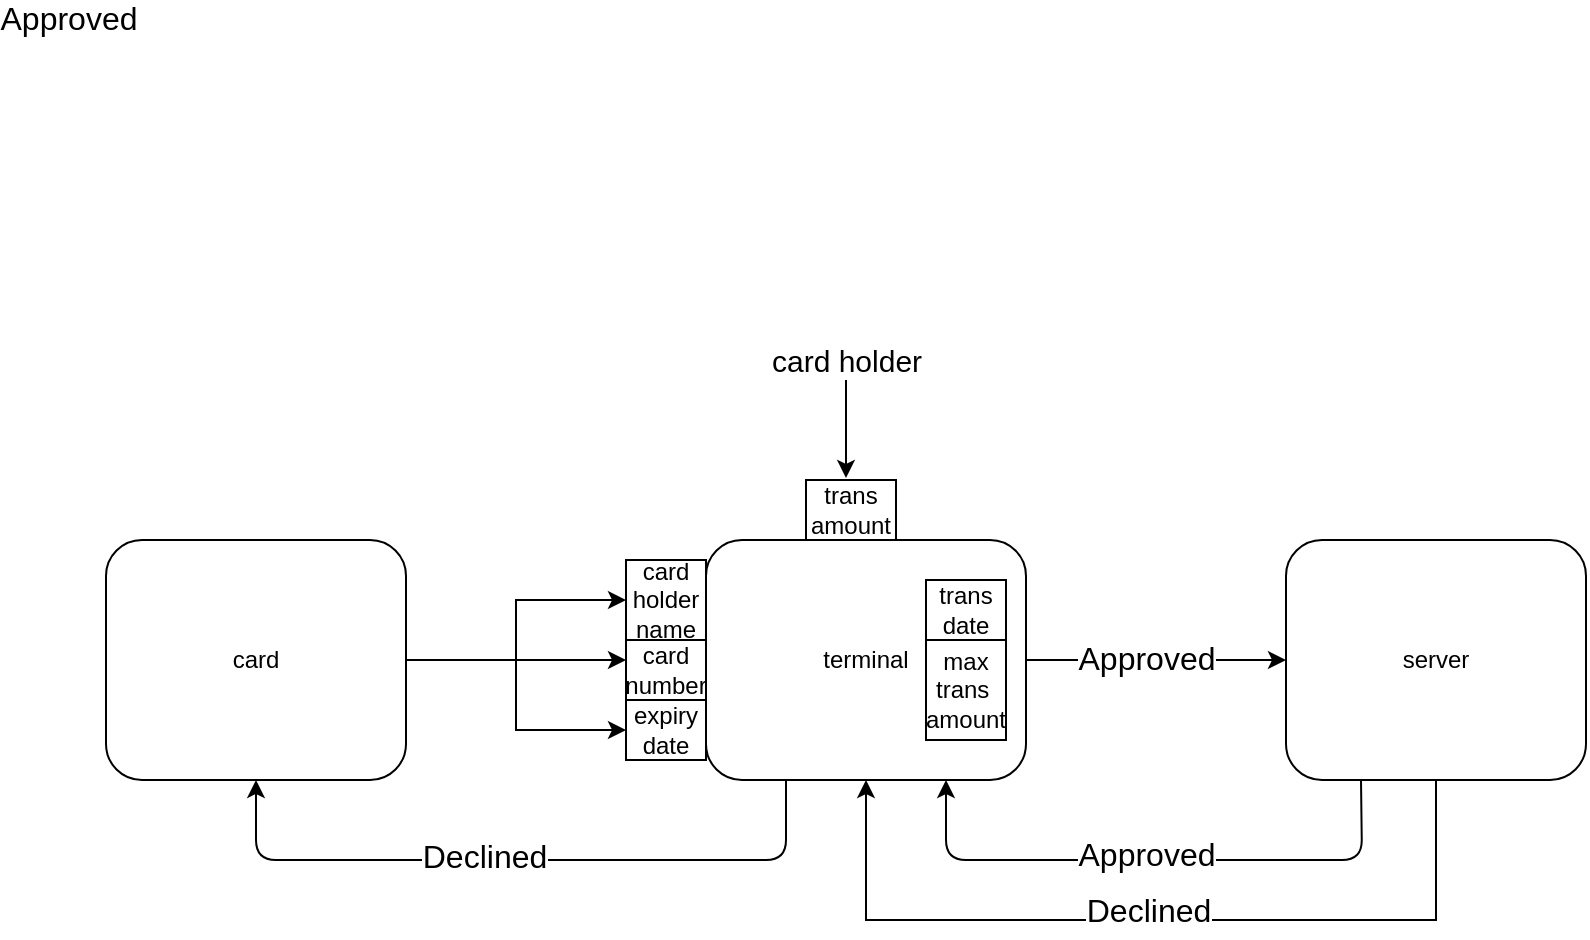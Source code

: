 <mxfile version="13.6.9" type="device"><diagram id="80TCzBsXw8BxnkUgqmMr" name="Page-1"><mxGraphModel dx="1775" dy="1607" grid="1" gridSize="10" guides="1" tooltips="1" connect="1" arrows="1" fold="1" page="1" pageScale="1" pageWidth="850" pageHeight="1100" math="0" shadow="0"><root><mxCell id="0"/><mxCell id="1" parent="0"/><mxCell id="_xXkitsF6Pq80NrmnbA8-22" value="" style="edgeStyle=orthogonalEdgeStyle;rounded=0;orthogonalLoop=1;jettySize=auto;html=1;entryX=0;entryY=0.5;entryDx=0;entryDy=0;exitX=1;exitY=0.5;exitDx=0;exitDy=0;" edge="1" parent="1" source="_xXkitsF6Pq80NrmnbA8-2" target="_xXkitsF6Pq80NrmnbA8-3"><mxGeometry relative="1" as="geometry"><mxPoint x="620" y="220" as="targetPoint"/></mxGeometry></mxCell><mxCell id="_xXkitsF6Pq80NrmnbA8-34" value="Approved" style="edgeLabel;html=1;align=center;verticalAlign=middle;resizable=0;points=[];fontSize=16;" vertex="1" connectable="0" parent="_xXkitsF6Pq80NrmnbA8-22"><mxGeometry x="-0.314" y="1" relative="1" as="geometry"><mxPoint x="15" as="offset"/></mxGeometry></mxCell><mxCell id="_xXkitsF6Pq80NrmnbA8-1" value="card" style="rounded=1;whiteSpace=wrap;html=1;" vertex="1" parent="1"><mxGeometry x="30" y="160" width="150" height="120" as="geometry"/></mxCell><mxCell id="_xXkitsF6Pq80NrmnbA8-2" value="terminal" style="rounded=1;whiteSpace=wrap;html=1;" vertex="1" parent="1"><mxGeometry x="330" y="160" width="160" height="120" as="geometry"/></mxCell><mxCell id="_xXkitsF6Pq80NrmnbA8-24" value="" style="edgeStyle=orthogonalEdgeStyle;rounded=0;orthogonalLoop=1;jettySize=auto;html=1;entryX=0.5;entryY=1;entryDx=0;entryDy=0;" edge="1" parent="1" source="_xXkitsF6Pq80NrmnbA8-3" target="_xXkitsF6Pq80NrmnbA8-2"><mxGeometry relative="1" as="geometry"><mxPoint x="695" y="400" as="targetPoint"/><Array as="points"><mxPoint x="695" y="350"/><mxPoint x="410" y="350"/></Array></mxGeometry></mxCell><mxCell id="_xXkitsF6Pq80NrmnbA8-27" value="Declined" style="edgeLabel;html=1;align=center;verticalAlign=middle;resizable=0;points=[];fontSize=16;" vertex="1" connectable="0" parent="_xXkitsF6Pq80NrmnbA8-24"><mxGeometry x="-0.087" y="3" relative="1" as="geometry"><mxPoint x="-20" y="-8" as="offset"/></mxGeometry></mxCell><mxCell id="_xXkitsF6Pq80NrmnbA8-3" value="server" style="rounded=1;whiteSpace=wrap;html=1;" vertex="1" parent="1"><mxGeometry x="620" y="160" width="150" height="120" as="geometry"/></mxCell><mxCell id="_xXkitsF6Pq80NrmnbA8-8" value="" style="group" vertex="1" connectable="0" parent="1"><mxGeometry x="290" y="170" width="40" height="100" as="geometry"/></mxCell><mxCell id="_xXkitsF6Pq80NrmnbA8-5" value="card holder name" style="rounded=0;whiteSpace=wrap;html=1;" vertex="1" parent="_xXkitsF6Pq80NrmnbA8-8"><mxGeometry width="40" height="40" as="geometry"/></mxCell><mxCell id="_xXkitsF6Pq80NrmnbA8-6" value="card number" style="rounded=0;whiteSpace=wrap;html=1;" vertex="1" parent="_xXkitsF6Pq80NrmnbA8-8"><mxGeometry y="40" width="40" height="30" as="geometry"/></mxCell><mxCell id="_xXkitsF6Pq80NrmnbA8-7" value="expiry date" style="rounded=0;whiteSpace=wrap;html=1;" vertex="1" parent="_xXkitsF6Pq80NrmnbA8-8"><mxGeometry y="70" width="40" height="30" as="geometry"/></mxCell><mxCell id="_xXkitsF6Pq80NrmnbA8-10" value="" style="edgeStyle=orthogonalEdgeStyle;rounded=0;orthogonalLoop=1;jettySize=auto;html=1;" edge="1" parent="1" source="_xXkitsF6Pq80NrmnbA8-1" target="_xXkitsF6Pq80NrmnbA8-5"><mxGeometry relative="1" as="geometry"/></mxCell><mxCell id="_xXkitsF6Pq80NrmnbA8-11" value="" style="edgeStyle=orthogonalEdgeStyle;rounded=0;orthogonalLoop=1;jettySize=auto;html=1;" edge="1" parent="1" source="_xXkitsF6Pq80NrmnbA8-1" target="_xXkitsF6Pq80NrmnbA8-6"><mxGeometry relative="1" as="geometry"><Array as="points"><mxPoint x="250" y="220"/><mxPoint x="250" y="220"/></Array></mxGeometry></mxCell><mxCell id="_xXkitsF6Pq80NrmnbA8-12" value="" style="edgeStyle=orthogonalEdgeStyle;rounded=0;orthogonalLoop=1;jettySize=auto;html=1;" edge="1" parent="1" source="_xXkitsF6Pq80NrmnbA8-1" target="_xXkitsF6Pq80NrmnbA8-7"><mxGeometry relative="1" as="geometry"/></mxCell><mxCell id="_xXkitsF6Pq80NrmnbA8-16" value="" style="group" vertex="1" connectable="0" parent="1"><mxGeometry x="440" y="180" width="40" height="80" as="geometry"/></mxCell><mxCell id="_xXkitsF6Pq80NrmnbA8-13" value="trans&lt;br&gt;date" style="rounded=0;whiteSpace=wrap;html=1;" vertex="1" parent="_xXkitsF6Pq80NrmnbA8-16"><mxGeometry width="40" height="30" as="geometry"/></mxCell><mxCell id="_xXkitsF6Pq80NrmnbA8-14" value="max trans&amp;nbsp;&lt;br&gt;amount" style="rounded=0;whiteSpace=wrap;html=1;" vertex="1" parent="_xXkitsF6Pq80NrmnbA8-16"><mxGeometry y="30" width="40" height="50" as="geometry"/></mxCell><mxCell id="_xXkitsF6Pq80NrmnbA8-17" value="trans&lt;br&gt;amount" style="rounded=0;whiteSpace=wrap;html=1;" vertex="1" parent="1"><mxGeometry x="380" y="130" width="45" height="30" as="geometry"/></mxCell><mxCell id="_xXkitsF6Pq80NrmnbA8-18" value="" style="endArrow=classic;html=1;" edge="1" parent="1"><mxGeometry width="50" height="50" relative="1" as="geometry"><mxPoint x="400" y="69" as="sourcePoint"/><mxPoint x="400" y="129" as="targetPoint"/></mxGeometry></mxCell><mxCell id="_xXkitsF6Pq80NrmnbA8-19" value="card holder" style="edgeLabel;html=1;align=center;verticalAlign=middle;resizable=0;points=[];fontSize=15;" vertex="1" connectable="0" parent="_xXkitsF6Pq80NrmnbA8-18"><mxGeometry x="-0.646" relative="1" as="geometry"><mxPoint y="-9.8" as="offset"/></mxGeometry></mxCell><mxCell id="_xXkitsF6Pq80NrmnbA8-25" value="" style="endArrow=classic;html=1;exitX=0.25;exitY=1;exitDx=0;exitDy=0;entryX=0.75;entryY=1;entryDx=0;entryDy=0;" edge="1" parent="1" source="_xXkitsF6Pq80NrmnbA8-3" target="_xXkitsF6Pq80NrmnbA8-2"><mxGeometry width="50" height="50" relative="1" as="geometry"><mxPoint x="350" y="280" as="sourcePoint"/><mxPoint x="400" y="230" as="targetPoint"/><Array as="points"><mxPoint x="658" y="320"/><mxPoint x="550" y="320"/><mxPoint x="450" y="320"/></Array></mxGeometry></mxCell><mxCell id="_xXkitsF6Pq80NrmnbA8-26" value="Approved" style="edgeLabel;html=1;align=center;verticalAlign=middle;resizable=0;points=[];fontSize=16;" vertex="1" connectable="0" parent="_xXkitsF6Pq80NrmnbA8-25"><mxGeometry x="0.105" y="1" relative="1" as="geometry"><mxPoint x="11" y="-4" as="offset"/></mxGeometry></mxCell><mxCell id="_xXkitsF6Pq80NrmnbA8-28" value="" style="endArrow=classic;html=1;fontSize=16;exitX=0.25;exitY=1;exitDx=0;exitDy=0;entryX=0.5;entryY=1;entryDx=0;entryDy=0;" edge="1" parent="1" source="_xXkitsF6Pq80NrmnbA8-2" target="_xXkitsF6Pq80NrmnbA8-1"><mxGeometry width="50" height="50" relative="1" as="geometry"><mxPoint x="350" y="280" as="sourcePoint"/><mxPoint x="400" y="230" as="targetPoint"/><Array as="points"><mxPoint x="370" y="320"/><mxPoint x="105" y="320"/></Array></mxGeometry></mxCell><mxCell id="_xXkitsF6Pq80NrmnbA8-35" value="Declined" style="edgeLabel;html=1;align=center;verticalAlign=middle;resizable=0;points=[];fontSize=16;" vertex="1" connectable="0" parent="_xXkitsF6Pq80NrmnbA8-28"><mxGeometry x="0.145" y="-2" relative="1" as="geometry"><mxPoint x="6" as="offset"/></mxGeometry></mxCell><mxCell id="_xXkitsF6Pq80NrmnbA8-30" value="Approved" style="edgeLabel;html=1;align=center;verticalAlign=middle;resizable=0;points=[];fontSize=16;" vertex="1" connectable="0" parent="1"><mxGeometry x="0.105" y="1" relative="1" as="geometry"><mxPoint x="11" y="-101" as="offset"/></mxGeometry></mxCell><mxCell id="_xXkitsF6Pq80NrmnbA8-31" value="Approved" style="edgeLabel;html=1;align=center;verticalAlign=middle;resizable=0;points=[];fontSize=16;" vertex="1" connectable="0" parent="1"><mxGeometry x="0.105" y="1" relative="1" as="geometry"><mxPoint x="11" y="-101" as="offset"/></mxGeometry></mxCell></root></mxGraphModel></diagram></mxfile>